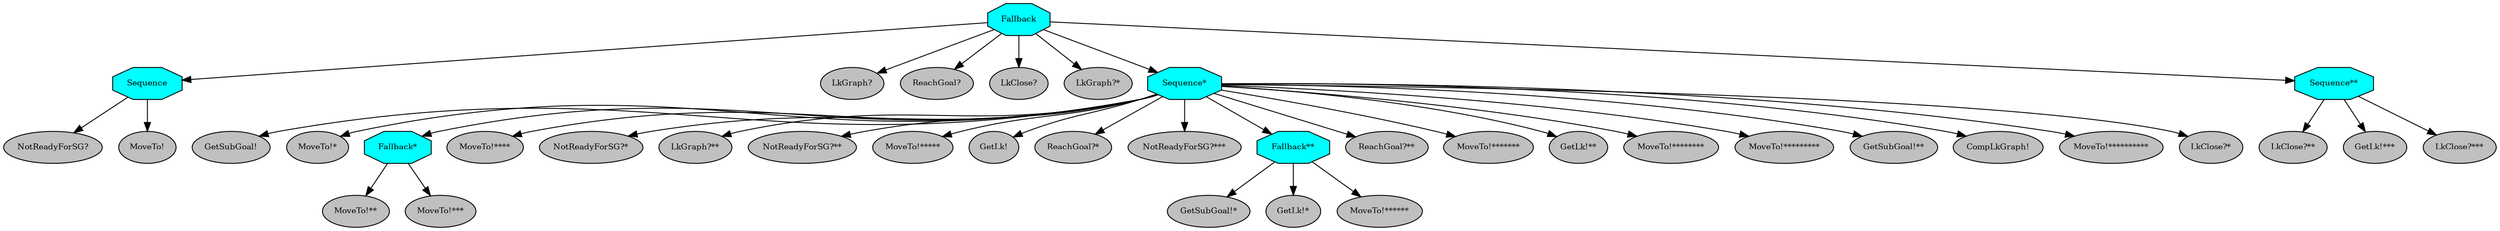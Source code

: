 digraph pastafarianism {
ordering=out;
graph [fontname="times-roman"];
node [fontname="times-roman"];
edge [fontname="times-roman"];
Fallback [fillcolor=cyan, fontcolor=black, fontsize=9, label=Fallback, shape=octagon, style=filled];
Sequence [fillcolor=cyan, fontcolor=black, fontsize=9, label=Sequence, shape=octagon, style=filled];
Fallback -> Sequence;
"NotReadyForSG?" [fillcolor=gray, fontcolor=black, fontsize=9, label="NotReadyForSG?", shape=ellipse, style=filled];
Sequence -> "NotReadyForSG?";
"MoveTo!" [fillcolor=gray, fontcolor=black, fontsize=9, label="MoveTo!", shape=ellipse, style=filled];
Sequence -> "MoveTo!";
"LkGraph?" [fillcolor=gray, fontcolor=black, fontsize=9, label="LkGraph?", shape=ellipse, style=filled];
Fallback -> "LkGraph?";
"ReachGoal?" [fillcolor=gray, fontcolor=black, fontsize=9, label="ReachGoal?", shape=ellipse, style=filled];
Fallback -> "ReachGoal?";
"LkClose?" [fillcolor=gray, fontcolor=black, fontsize=9, label="LkClose?", shape=ellipse, style=filled];
Fallback -> "LkClose?";
"LkGraph?*" [fillcolor=gray, fontcolor=black, fontsize=9, label="LkGraph?*", shape=ellipse, style=filled];
Fallback -> "LkGraph?*";
"Sequence*" [fillcolor=cyan, fontcolor=black, fontsize=9, label="Sequence*", shape=octagon, style=filled];
Fallback -> "Sequence*";
"GetSubGoal!" [fillcolor=gray, fontcolor=black, fontsize=9, label="GetSubGoal!", shape=ellipse, style=filled];
"Sequence*" -> "GetSubGoal!";
"MoveTo!*" [fillcolor=gray, fontcolor=black, fontsize=9, label="MoveTo!*", shape=ellipse, style=filled];
"Sequence*" -> "MoveTo!*";
"Fallback*" [fillcolor=cyan, fontcolor=black, fontsize=9, label="Fallback*", shape=octagon, style=filled];
"Sequence*" -> "Fallback*";
"MoveTo!**" [fillcolor=gray, fontcolor=black, fontsize=9, label="MoveTo!**", shape=ellipse, style=filled];
"Fallback*" -> "MoveTo!**";
"MoveTo!***" [fillcolor=gray, fontcolor=black, fontsize=9, label="MoveTo!***", shape=ellipse, style=filled];
"Fallback*" -> "MoveTo!***";
"MoveTo!****" [fillcolor=gray, fontcolor=black, fontsize=9, label="MoveTo!****", shape=ellipse, style=filled];
"Sequence*" -> "MoveTo!****";
"NotReadyForSG?*" [fillcolor=gray, fontcolor=black, fontsize=9, label="NotReadyForSG?*", shape=ellipse, style=filled];
"Sequence*" -> "NotReadyForSG?*";
"LkGraph?**" [fillcolor=gray, fontcolor=black, fontsize=9, label="LkGraph?**", shape=ellipse, style=filled];
"Sequence*" -> "LkGraph?**";
"NotReadyForSG?**" [fillcolor=gray, fontcolor=black, fontsize=9, label="NotReadyForSG?**", shape=ellipse, style=filled];
"Sequence*" -> "NotReadyForSG?**";
"MoveTo!*****" [fillcolor=gray, fontcolor=black, fontsize=9, label="MoveTo!*****", shape=ellipse, style=filled];
"Sequence*" -> "MoveTo!*****";
"GetLk!" [fillcolor=gray, fontcolor=black, fontsize=9, label="GetLk!", shape=ellipse, style=filled];
"Sequence*" -> "GetLk!";
"ReachGoal?*" [fillcolor=gray, fontcolor=black, fontsize=9, label="ReachGoal?*", shape=ellipse, style=filled];
"Sequence*" -> "ReachGoal?*";
"NotReadyForSG?***" [fillcolor=gray, fontcolor=black, fontsize=9, label="NotReadyForSG?***", shape=ellipse, style=filled];
"Sequence*" -> "NotReadyForSG?***";
"Fallback**" [fillcolor=cyan, fontcolor=black, fontsize=9, label="Fallback**", shape=octagon, style=filled];
"Sequence*" -> "Fallback**";
"GetSubGoal!*" [fillcolor=gray, fontcolor=black, fontsize=9, label="GetSubGoal!*", shape=ellipse, style=filled];
"Fallback**" -> "GetSubGoal!*";
"GetLk!*" [fillcolor=gray, fontcolor=black, fontsize=9, label="GetLk!*", shape=ellipse, style=filled];
"Fallback**" -> "GetLk!*";
"MoveTo!******" [fillcolor=gray, fontcolor=black, fontsize=9, label="MoveTo!******", shape=ellipse, style=filled];
"Fallback**" -> "MoveTo!******";
"ReachGoal?**" [fillcolor=gray, fontcolor=black, fontsize=9, label="ReachGoal?**", shape=ellipse, style=filled];
"Sequence*" -> "ReachGoal?**";
"MoveTo!*******" [fillcolor=gray, fontcolor=black, fontsize=9, label="MoveTo!*******", shape=ellipse, style=filled];
"Sequence*" -> "MoveTo!*******";
"GetLk!**" [fillcolor=gray, fontcolor=black, fontsize=9, label="GetLk!**", shape=ellipse, style=filled];
"Sequence*" -> "GetLk!**";
"MoveTo!********" [fillcolor=gray, fontcolor=black, fontsize=9, label="MoveTo!********", shape=ellipse, style=filled];
"Sequence*" -> "MoveTo!********";
"MoveTo!*********" [fillcolor=gray, fontcolor=black, fontsize=9, label="MoveTo!*********", shape=ellipse, style=filled];
"Sequence*" -> "MoveTo!*********";
"GetSubGoal!**" [fillcolor=gray, fontcolor=black, fontsize=9, label="GetSubGoal!**", shape=ellipse, style=filled];
"Sequence*" -> "GetSubGoal!**";
"CompLkGraph!" [fillcolor=gray, fontcolor=black, fontsize=9, label="CompLkGraph!", shape=ellipse, style=filled];
"Sequence*" -> "CompLkGraph!";
"MoveTo!**********" [fillcolor=gray, fontcolor=black, fontsize=9, label="MoveTo!**********", shape=ellipse, style=filled];
"Sequence*" -> "MoveTo!**********";
"LkClose?*" [fillcolor=gray, fontcolor=black, fontsize=9, label="LkClose?*", shape=ellipse, style=filled];
"Sequence*" -> "LkClose?*";
"Sequence**" [fillcolor=cyan, fontcolor=black, fontsize=9, label="Sequence**", shape=octagon, style=filled];
Fallback -> "Sequence**";
"LkClose?**" [fillcolor=gray, fontcolor=black, fontsize=9, label="LkClose?**", shape=ellipse, style=filled];
"Sequence**" -> "LkClose?**";
"GetLk!***" [fillcolor=gray, fontcolor=black, fontsize=9, label="GetLk!***", shape=ellipse, style=filled];
"Sequence**" -> "GetLk!***";
"LkClose?***" [fillcolor=gray, fontcolor=black, fontsize=9, label="LkClose?***", shape=ellipse, style=filled];
"Sequence**" -> "LkClose?***";
}
